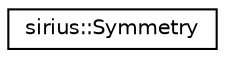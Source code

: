 digraph "Graphical Class Hierarchy"
{
 // INTERACTIVE_SVG=YES
  edge [fontname="Helvetica",fontsize="10",labelfontname="Helvetica",labelfontsize="10"];
  node [fontname="Helvetica",fontsize="10",shape=record];
  rankdir="LR";
  Node1 [label="sirius::Symmetry",height=0.2,width=0.4,color="black", fillcolor="white", style="filled",URL="$classsirius_1_1_symmetry.html"];
}
